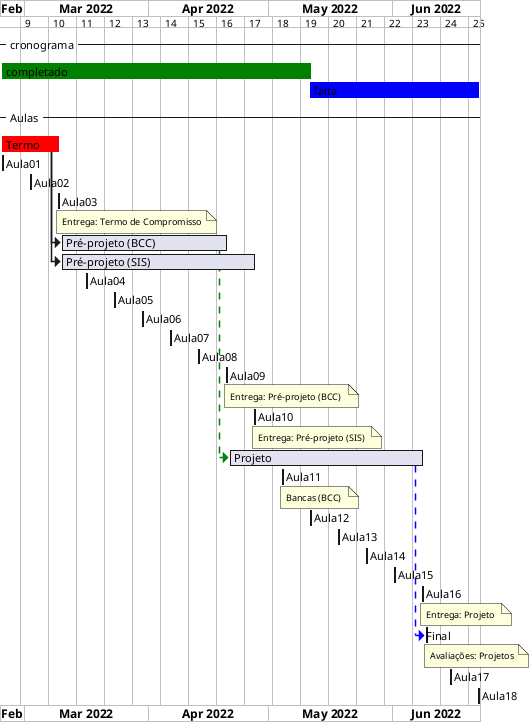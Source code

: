 @startgantt cronograma

/'TODO: tentar usar variáveis do sistema: <https://blog.jdriven.com/2017/01/plantuml-pleasantness-using-current-date/>  '/
/'atualizar'/
!$dataInicio = "2022-02-23"
!$dataFim  = "2022-06-22"
!$Aula01 = $dataInicio
!$Aula02 = "2022-03-02"
!$Aula03 = "2022-03-09"
!$Aula04 = "2022-03-16"
!$Aula05 = "2022-03-23"
!$Aula06 = "2022-03-30"
!$Aula07 = "2022-04-06"
!$Aula08 = "2022-04-13"
!$Aula09 = "2022-04-20"
!$Aula10 = "2022-04-27"
!$Aula11 = "2022-05-04"
!$Aula12 = "2022-05-11"
!$Aula13 = "2022-05-18"
!$Aula14 = "2022-05-25"
!$Aula15 = "2022-06-01"
!$Aula16 = "2022-06-08"
!$Aula17 = "2022-06-15"
!$Aula18 = $dataFim

!$dataAtual  = $Aula12
/'atualizar'/

ganttscale weekly

Project starts $dataInicio

-- cronograma -- 
[completado] is colored in green
[completado] starts $dataInicio and ends $dataAtual
[falta] starts $dataAtual and ends $dataFim
[falta] is colored in blue

-- Aulas -- 
[Termo] is colored in Red
[Termo]  starts $Aula01 and ends $Aula03
[Aula01] starts $Aula01 and ends $Aula01
[Aula02] starts $Aula02 and ends $Aula02
[Aula03] starts $Aula03 and ends $Aula03
note bottom
Entrega: Termo de Compromisso
end note
[Pré-projeto (BCC)] starts at [Termo]'s end
[Pré-projeto (BCC)] ends $Aula09
[Pré-projeto (SIS)] starts at [Termo]'s end
[Pré-projeto (SIS)] ends $Aula10
[Aula04] starts $Aula04 and ends $Aula04
[Aula05] starts $Aula05 and ends $Aula05
[Aula06] starts $Aula06 and ends $Aula06
[Aula07] starts $Aula07 and ends $Aula07
[Aula08] starts $Aula08 and ends $Aula08
[Aula09] starts $Aula09 and ends $Aula09
note bottom
Entrega: Pré-projeto (BCC) 
end note
[Aula10] starts $Aula10 and ends $Aula10
note bottom
Entrega: Pré-projeto (SIS) 
end note
[Projeto] starts at [Pré-projeto (BCC)]'s end with green dashed link
[Projeto] ends $Aula16
[Aula11] starts $Aula11 and ends $Aula11
note bottom
Bancas (BCC) 
end note
[Aula12] starts $Aula12 and ends $Aula12
[Aula13] starts $Aula13 and ends $Aula13
[Aula14] starts $Aula14 and ends $Aula14
[Aula15] starts $Aula15 and ends $Aula15
[Aula16] starts $Aula16 and ends $Aula16
note bottom
Entrega: Projeto 
end note
[Final] starts at [Projeto]'s end with blue dashed link
[Final] ends $Aula16
note bottom
Avaliações: Projetos
end note
[Aula17] starts $Aula17 and ends $Aula17
[Aula18] starts $Aula18 and ends $Aula18

@endgantt